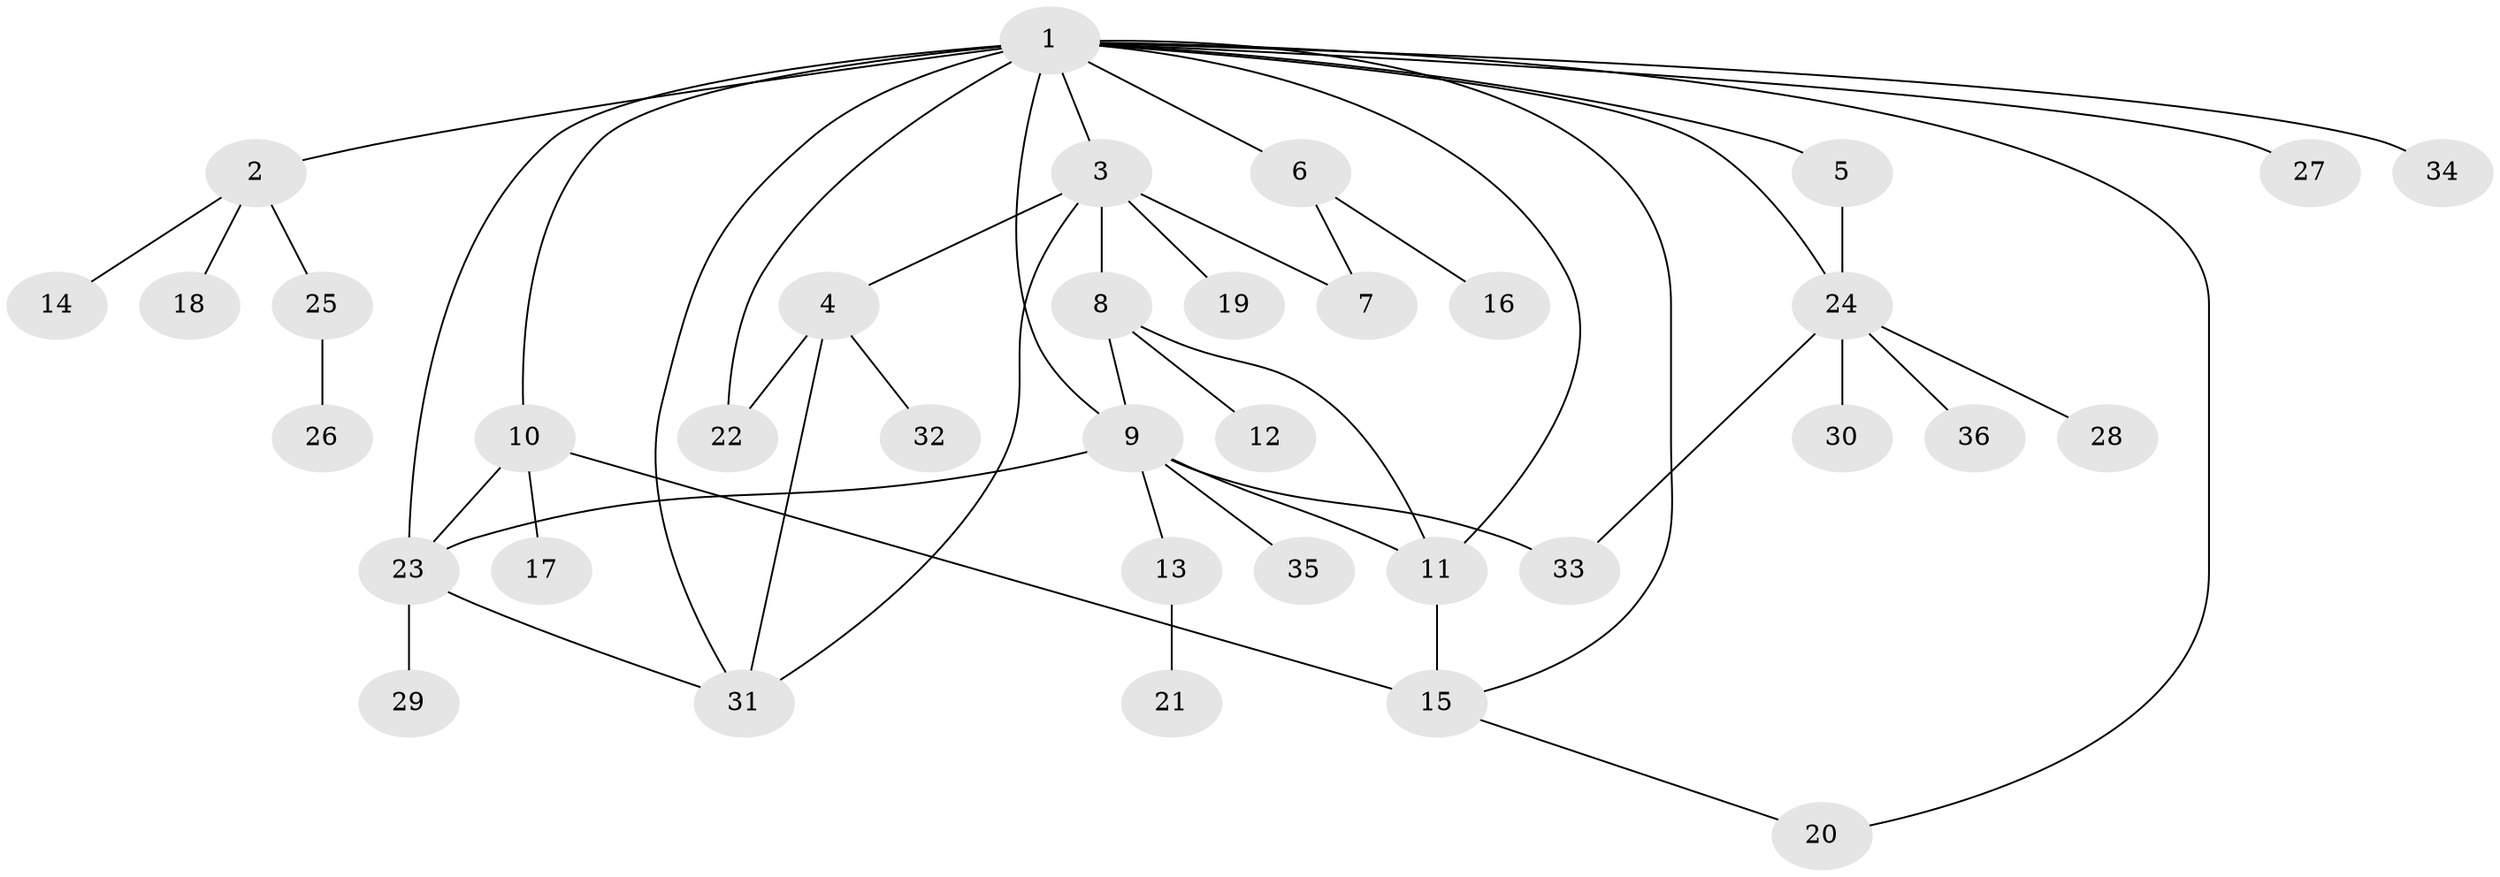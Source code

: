 // original degree distribution, {27: 0.013888888888888888, 5: 0.041666666666666664, 7: 0.027777777777777776, 2: 0.2222222222222222, 3: 0.09722222222222222, 8: 0.027777777777777776, 1: 0.5, 9: 0.013888888888888888, 4: 0.041666666666666664, 6: 0.013888888888888888}
// Generated by graph-tools (version 1.1) at 2025/50/03/04/25 22:50:30]
// undirected, 36 vertices, 50 edges
graph export_dot {
  node [color=gray90,style=filled];
  1;
  2;
  3;
  4;
  5;
  6;
  7;
  8;
  9;
  10;
  11;
  12;
  13;
  14;
  15;
  16;
  17;
  18;
  19;
  20;
  21;
  22;
  23;
  24;
  25;
  26;
  27;
  28;
  29;
  30;
  31;
  32;
  33;
  34;
  35;
  36;
  1 -- 2 [weight=1.0];
  1 -- 3 [weight=1.0];
  1 -- 5 [weight=1.0];
  1 -- 6 [weight=2.0];
  1 -- 9 [weight=1.0];
  1 -- 10 [weight=1.0];
  1 -- 11 [weight=3.0];
  1 -- 15 [weight=1.0];
  1 -- 20 [weight=1.0];
  1 -- 22 [weight=7.0];
  1 -- 23 [weight=1.0];
  1 -- 24 [weight=1.0];
  1 -- 27 [weight=1.0];
  1 -- 31 [weight=1.0];
  1 -- 34 [weight=1.0];
  2 -- 14 [weight=1.0];
  2 -- 18 [weight=1.0];
  2 -- 25 [weight=1.0];
  3 -- 4 [weight=1.0];
  3 -- 7 [weight=1.0];
  3 -- 8 [weight=1.0];
  3 -- 19 [weight=1.0];
  3 -- 31 [weight=1.0];
  4 -- 22 [weight=2.0];
  4 -- 31 [weight=1.0];
  4 -- 32 [weight=1.0];
  5 -- 24 [weight=1.0];
  6 -- 7 [weight=1.0];
  6 -- 16 [weight=1.0];
  8 -- 9 [weight=1.0];
  8 -- 11 [weight=2.0];
  8 -- 12 [weight=3.0];
  9 -- 11 [weight=1.0];
  9 -- 13 [weight=1.0];
  9 -- 23 [weight=1.0];
  9 -- 33 [weight=1.0];
  9 -- 35 [weight=1.0];
  10 -- 15 [weight=1.0];
  10 -- 17 [weight=1.0];
  10 -- 23 [weight=1.0];
  11 -- 15 [weight=5.0];
  13 -- 21 [weight=1.0];
  15 -- 20 [weight=1.0];
  23 -- 29 [weight=2.0];
  23 -- 31 [weight=1.0];
  24 -- 28 [weight=1.0];
  24 -- 30 [weight=1.0];
  24 -- 33 [weight=1.0];
  24 -- 36 [weight=1.0];
  25 -- 26 [weight=1.0];
}

